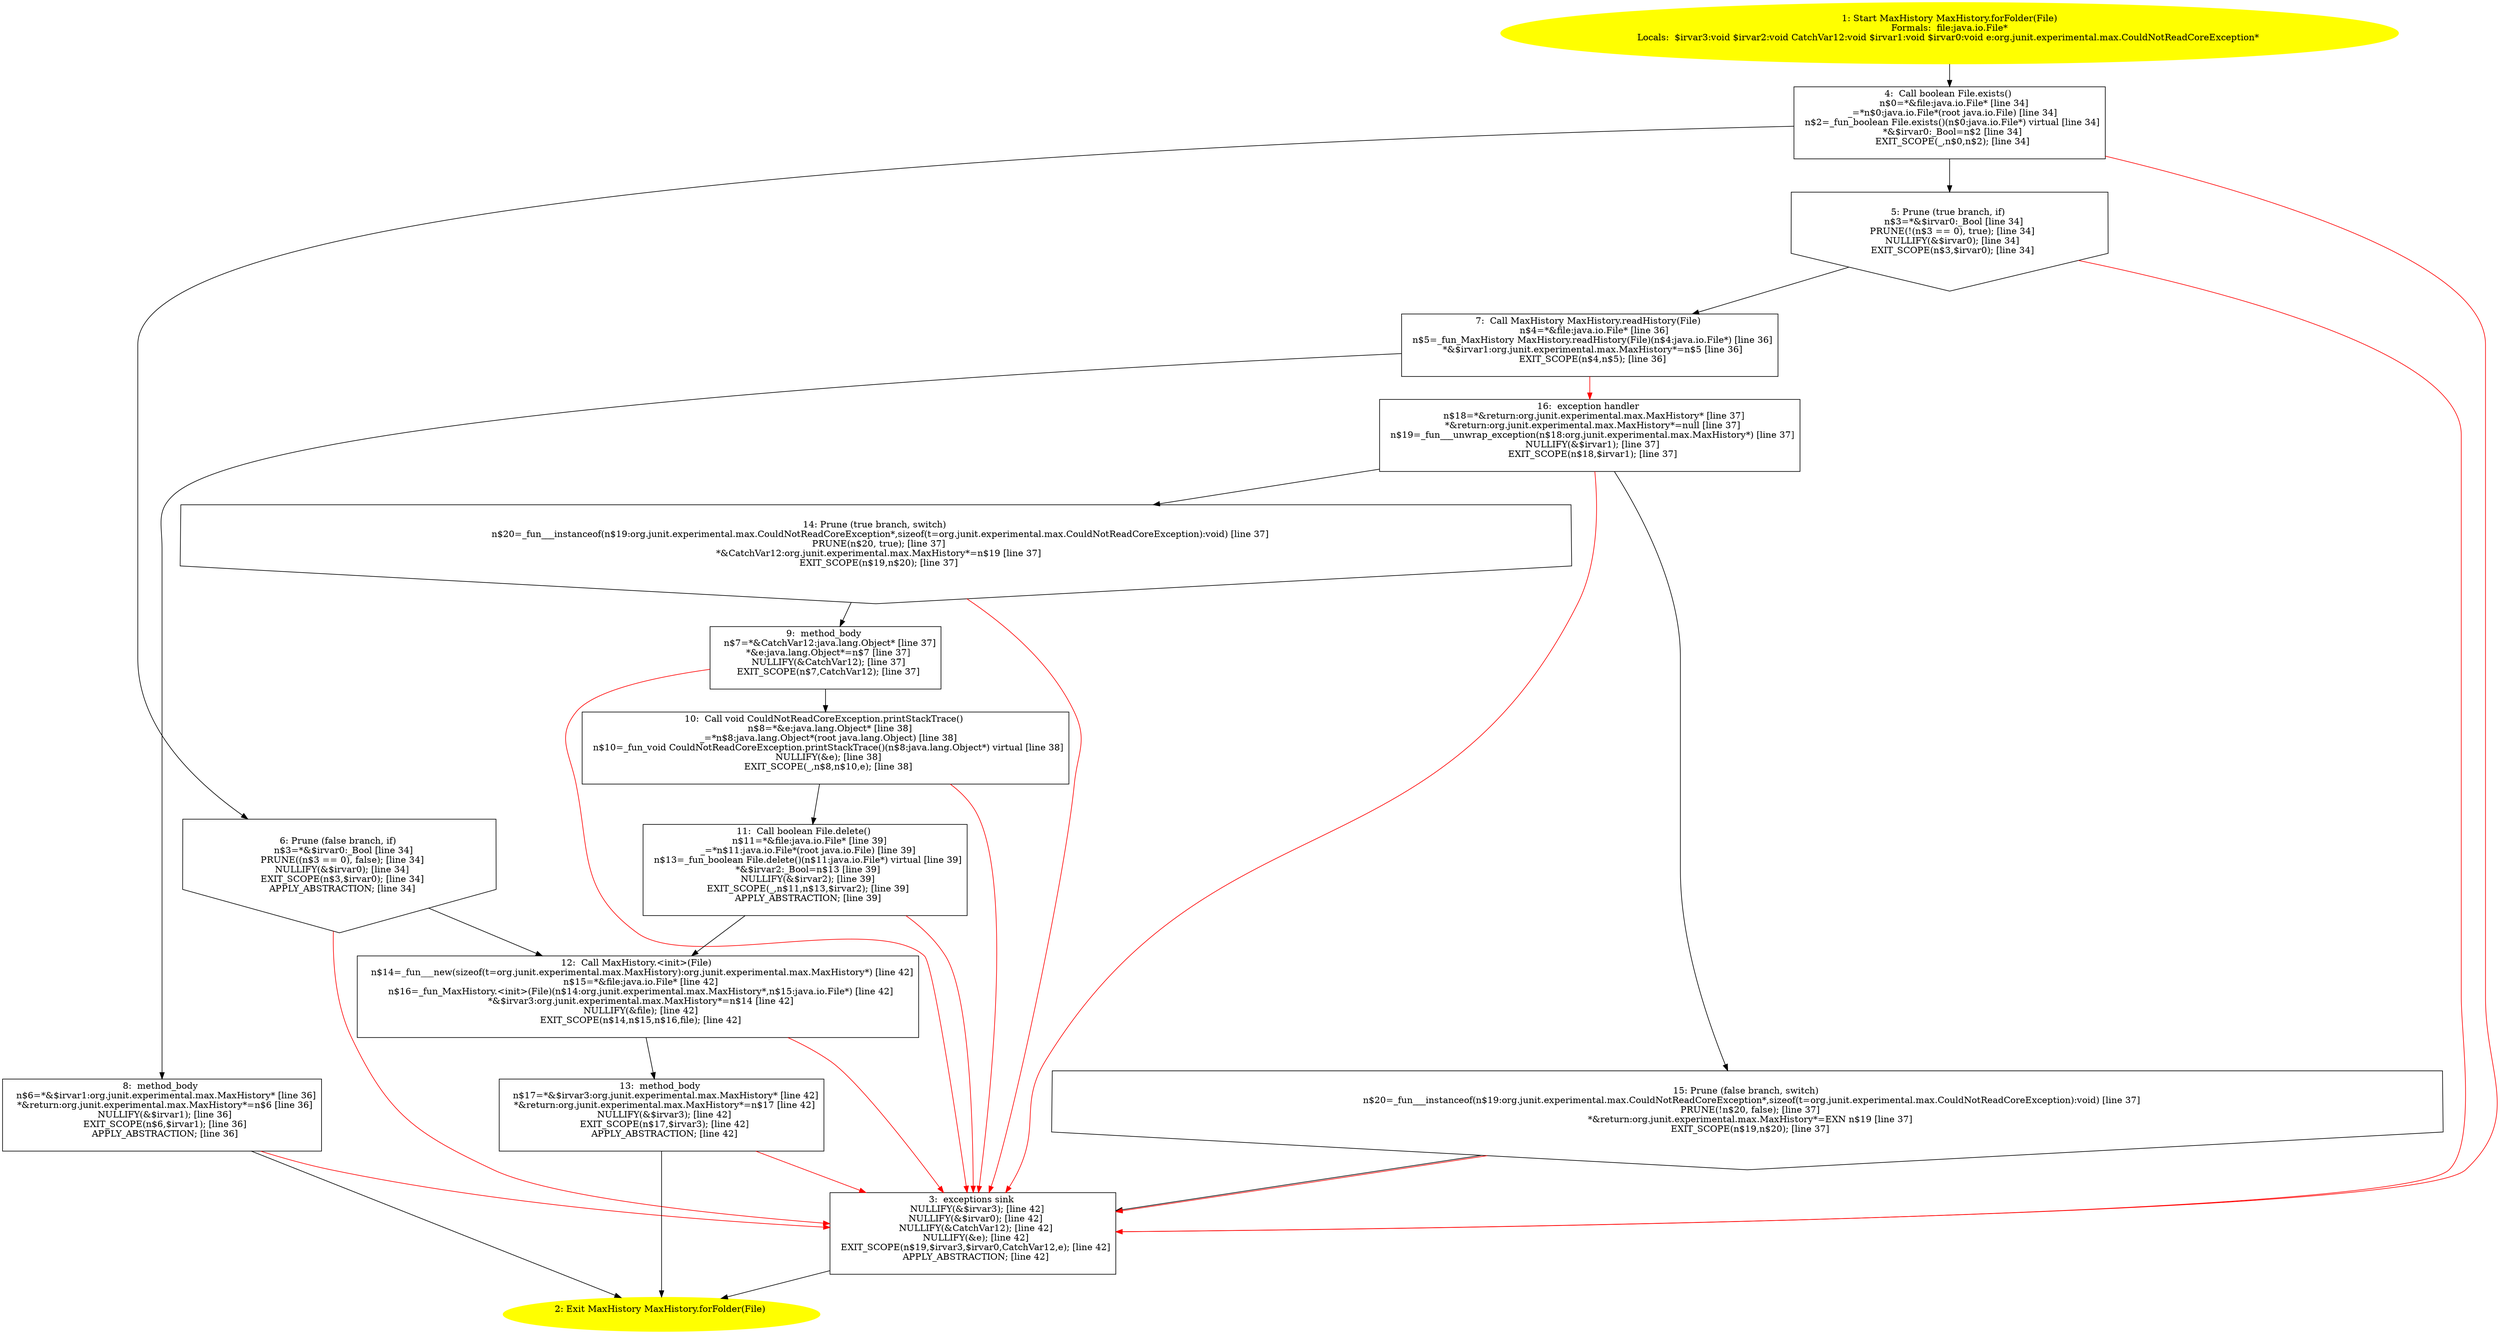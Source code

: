 /* @generated */
digraph cfg {
"org.junit.experimental.max.MaxHistory.forFolder(java.io.File):org.junit.experimental.max.MaxHistory.9617ae3752eb46a3928c7883f8d28f6a_1" [label="1: Start MaxHistory MaxHistory.forFolder(File)\nFormals:  file:java.io.File*\nLocals:  $irvar3:void $irvar2:void CatchVar12:void $irvar1:void $irvar0:void e:org.junit.experimental.max.CouldNotReadCoreException* \n  " color=yellow style=filled]
	

	 "org.junit.experimental.max.MaxHistory.forFolder(java.io.File):org.junit.experimental.max.MaxHistory.9617ae3752eb46a3928c7883f8d28f6a_1" -> "org.junit.experimental.max.MaxHistory.forFolder(java.io.File):org.junit.experimental.max.MaxHistory.9617ae3752eb46a3928c7883f8d28f6a_4" ;
"org.junit.experimental.max.MaxHistory.forFolder(java.io.File):org.junit.experimental.max.MaxHistory.9617ae3752eb46a3928c7883f8d28f6a_2" [label="2: Exit MaxHistory MaxHistory.forFolder(File) \n  " color=yellow style=filled]
	

"org.junit.experimental.max.MaxHistory.forFolder(java.io.File):org.junit.experimental.max.MaxHistory.9617ae3752eb46a3928c7883f8d28f6a_3" [label="3:  exceptions sink \n   NULLIFY(&$irvar3); [line 42]\n  NULLIFY(&$irvar0); [line 42]\n  NULLIFY(&CatchVar12); [line 42]\n  NULLIFY(&e); [line 42]\n  EXIT_SCOPE(n$19,$irvar3,$irvar0,CatchVar12,e); [line 42]\n  APPLY_ABSTRACTION; [line 42]\n " shape="box"]
	

	 "org.junit.experimental.max.MaxHistory.forFolder(java.io.File):org.junit.experimental.max.MaxHistory.9617ae3752eb46a3928c7883f8d28f6a_3" -> "org.junit.experimental.max.MaxHistory.forFolder(java.io.File):org.junit.experimental.max.MaxHistory.9617ae3752eb46a3928c7883f8d28f6a_2" ;
"org.junit.experimental.max.MaxHistory.forFolder(java.io.File):org.junit.experimental.max.MaxHistory.9617ae3752eb46a3928c7883f8d28f6a_4" [label="4:  Call boolean File.exists() \n   n$0=*&file:java.io.File* [line 34]\n  _=*n$0:java.io.File*(root java.io.File) [line 34]\n  n$2=_fun_boolean File.exists()(n$0:java.io.File*) virtual [line 34]\n  *&$irvar0:_Bool=n$2 [line 34]\n  EXIT_SCOPE(_,n$0,n$2); [line 34]\n " shape="box"]
	

	 "org.junit.experimental.max.MaxHistory.forFolder(java.io.File):org.junit.experimental.max.MaxHistory.9617ae3752eb46a3928c7883f8d28f6a_4" -> "org.junit.experimental.max.MaxHistory.forFolder(java.io.File):org.junit.experimental.max.MaxHistory.9617ae3752eb46a3928c7883f8d28f6a_5" ;
	 "org.junit.experimental.max.MaxHistory.forFolder(java.io.File):org.junit.experimental.max.MaxHistory.9617ae3752eb46a3928c7883f8d28f6a_4" -> "org.junit.experimental.max.MaxHistory.forFolder(java.io.File):org.junit.experimental.max.MaxHistory.9617ae3752eb46a3928c7883f8d28f6a_6" ;
	 "org.junit.experimental.max.MaxHistory.forFolder(java.io.File):org.junit.experimental.max.MaxHistory.9617ae3752eb46a3928c7883f8d28f6a_4" -> "org.junit.experimental.max.MaxHistory.forFolder(java.io.File):org.junit.experimental.max.MaxHistory.9617ae3752eb46a3928c7883f8d28f6a_3" [color="red" ];
"org.junit.experimental.max.MaxHistory.forFolder(java.io.File):org.junit.experimental.max.MaxHistory.9617ae3752eb46a3928c7883f8d28f6a_5" [label="5: Prune (true branch, if) \n   n$3=*&$irvar0:_Bool [line 34]\n  PRUNE(!(n$3 == 0), true); [line 34]\n  NULLIFY(&$irvar0); [line 34]\n  EXIT_SCOPE(n$3,$irvar0); [line 34]\n " shape="invhouse"]
	

	 "org.junit.experimental.max.MaxHistory.forFolder(java.io.File):org.junit.experimental.max.MaxHistory.9617ae3752eb46a3928c7883f8d28f6a_5" -> "org.junit.experimental.max.MaxHistory.forFolder(java.io.File):org.junit.experimental.max.MaxHistory.9617ae3752eb46a3928c7883f8d28f6a_7" ;
	 "org.junit.experimental.max.MaxHistory.forFolder(java.io.File):org.junit.experimental.max.MaxHistory.9617ae3752eb46a3928c7883f8d28f6a_5" -> "org.junit.experimental.max.MaxHistory.forFolder(java.io.File):org.junit.experimental.max.MaxHistory.9617ae3752eb46a3928c7883f8d28f6a_3" [color="red" ];
"org.junit.experimental.max.MaxHistory.forFolder(java.io.File):org.junit.experimental.max.MaxHistory.9617ae3752eb46a3928c7883f8d28f6a_6" [label="6: Prune (false branch, if) \n   n$3=*&$irvar0:_Bool [line 34]\n  PRUNE((n$3 == 0), false); [line 34]\n  NULLIFY(&$irvar0); [line 34]\n  EXIT_SCOPE(n$3,$irvar0); [line 34]\n  APPLY_ABSTRACTION; [line 34]\n " shape="invhouse"]
	

	 "org.junit.experimental.max.MaxHistory.forFolder(java.io.File):org.junit.experimental.max.MaxHistory.9617ae3752eb46a3928c7883f8d28f6a_6" -> "org.junit.experimental.max.MaxHistory.forFolder(java.io.File):org.junit.experimental.max.MaxHistory.9617ae3752eb46a3928c7883f8d28f6a_12" ;
	 "org.junit.experimental.max.MaxHistory.forFolder(java.io.File):org.junit.experimental.max.MaxHistory.9617ae3752eb46a3928c7883f8d28f6a_6" -> "org.junit.experimental.max.MaxHistory.forFolder(java.io.File):org.junit.experimental.max.MaxHistory.9617ae3752eb46a3928c7883f8d28f6a_3" [color="red" ];
"org.junit.experimental.max.MaxHistory.forFolder(java.io.File):org.junit.experimental.max.MaxHistory.9617ae3752eb46a3928c7883f8d28f6a_7" [label="7:  Call MaxHistory MaxHistory.readHistory(File) \n   n$4=*&file:java.io.File* [line 36]\n  n$5=_fun_MaxHistory MaxHistory.readHistory(File)(n$4:java.io.File*) [line 36]\n  *&$irvar1:org.junit.experimental.max.MaxHistory*=n$5 [line 36]\n  EXIT_SCOPE(n$4,n$5); [line 36]\n " shape="box"]
	

	 "org.junit.experimental.max.MaxHistory.forFolder(java.io.File):org.junit.experimental.max.MaxHistory.9617ae3752eb46a3928c7883f8d28f6a_7" -> "org.junit.experimental.max.MaxHistory.forFolder(java.io.File):org.junit.experimental.max.MaxHistory.9617ae3752eb46a3928c7883f8d28f6a_8" ;
	 "org.junit.experimental.max.MaxHistory.forFolder(java.io.File):org.junit.experimental.max.MaxHistory.9617ae3752eb46a3928c7883f8d28f6a_7" -> "org.junit.experimental.max.MaxHistory.forFolder(java.io.File):org.junit.experimental.max.MaxHistory.9617ae3752eb46a3928c7883f8d28f6a_16" [color="red" ];
"org.junit.experimental.max.MaxHistory.forFolder(java.io.File):org.junit.experimental.max.MaxHistory.9617ae3752eb46a3928c7883f8d28f6a_8" [label="8:  method_body \n   n$6=*&$irvar1:org.junit.experimental.max.MaxHistory* [line 36]\n  *&return:org.junit.experimental.max.MaxHistory*=n$6 [line 36]\n  NULLIFY(&$irvar1); [line 36]\n  EXIT_SCOPE(n$6,$irvar1); [line 36]\n  APPLY_ABSTRACTION; [line 36]\n " shape="box"]
	

	 "org.junit.experimental.max.MaxHistory.forFolder(java.io.File):org.junit.experimental.max.MaxHistory.9617ae3752eb46a3928c7883f8d28f6a_8" -> "org.junit.experimental.max.MaxHistory.forFolder(java.io.File):org.junit.experimental.max.MaxHistory.9617ae3752eb46a3928c7883f8d28f6a_2" ;
	 "org.junit.experimental.max.MaxHistory.forFolder(java.io.File):org.junit.experimental.max.MaxHistory.9617ae3752eb46a3928c7883f8d28f6a_8" -> "org.junit.experimental.max.MaxHistory.forFolder(java.io.File):org.junit.experimental.max.MaxHistory.9617ae3752eb46a3928c7883f8d28f6a_3" [color="red" ];
"org.junit.experimental.max.MaxHistory.forFolder(java.io.File):org.junit.experimental.max.MaxHistory.9617ae3752eb46a3928c7883f8d28f6a_9" [label="9:  method_body \n   n$7=*&CatchVar12:java.lang.Object* [line 37]\n  *&e:java.lang.Object*=n$7 [line 37]\n  NULLIFY(&CatchVar12); [line 37]\n  EXIT_SCOPE(n$7,CatchVar12); [line 37]\n " shape="box"]
	

	 "org.junit.experimental.max.MaxHistory.forFolder(java.io.File):org.junit.experimental.max.MaxHistory.9617ae3752eb46a3928c7883f8d28f6a_9" -> "org.junit.experimental.max.MaxHistory.forFolder(java.io.File):org.junit.experimental.max.MaxHistory.9617ae3752eb46a3928c7883f8d28f6a_10" ;
	 "org.junit.experimental.max.MaxHistory.forFolder(java.io.File):org.junit.experimental.max.MaxHistory.9617ae3752eb46a3928c7883f8d28f6a_9" -> "org.junit.experimental.max.MaxHistory.forFolder(java.io.File):org.junit.experimental.max.MaxHistory.9617ae3752eb46a3928c7883f8d28f6a_3" [color="red" ];
"org.junit.experimental.max.MaxHistory.forFolder(java.io.File):org.junit.experimental.max.MaxHistory.9617ae3752eb46a3928c7883f8d28f6a_10" [label="10:  Call void CouldNotReadCoreException.printStackTrace() \n   n$8=*&e:java.lang.Object* [line 38]\n  _=*n$8:java.lang.Object*(root java.lang.Object) [line 38]\n  n$10=_fun_void CouldNotReadCoreException.printStackTrace()(n$8:java.lang.Object*) virtual [line 38]\n  NULLIFY(&e); [line 38]\n  EXIT_SCOPE(_,n$8,n$10,e); [line 38]\n " shape="box"]
	

	 "org.junit.experimental.max.MaxHistory.forFolder(java.io.File):org.junit.experimental.max.MaxHistory.9617ae3752eb46a3928c7883f8d28f6a_10" -> "org.junit.experimental.max.MaxHistory.forFolder(java.io.File):org.junit.experimental.max.MaxHistory.9617ae3752eb46a3928c7883f8d28f6a_11" ;
	 "org.junit.experimental.max.MaxHistory.forFolder(java.io.File):org.junit.experimental.max.MaxHistory.9617ae3752eb46a3928c7883f8d28f6a_10" -> "org.junit.experimental.max.MaxHistory.forFolder(java.io.File):org.junit.experimental.max.MaxHistory.9617ae3752eb46a3928c7883f8d28f6a_3" [color="red" ];
"org.junit.experimental.max.MaxHistory.forFolder(java.io.File):org.junit.experimental.max.MaxHistory.9617ae3752eb46a3928c7883f8d28f6a_11" [label="11:  Call boolean File.delete() \n   n$11=*&file:java.io.File* [line 39]\n  _=*n$11:java.io.File*(root java.io.File) [line 39]\n  n$13=_fun_boolean File.delete()(n$11:java.io.File*) virtual [line 39]\n  *&$irvar2:_Bool=n$13 [line 39]\n  NULLIFY(&$irvar2); [line 39]\n  EXIT_SCOPE(_,n$11,n$13,$irvar2); [line 39]\n  APPLY_ABSTRACTION; [line 39]\n " shape="box"]
	

	 "org.junit.experimental.max.MaxHistory.forFolder(java.io.File):org.junit.experimental.max.MaxHistory.9617ae3752eb46a3928c7883f8d28f6a_11" -> "org.junit.experimental.max.MaxHistory.forFolder(java.io.File):org.junit.experimental.max.MaxHistory.9617ae3752eb46a3928c7883f8d28f6a_12" ;
	 "org.junit.experimental.max.MaxHistory.forFolder(java.io.File):org.junit.experimental.max.MaxHistory.9617ae3752eb46a3928c7883f8d28f6a_11" -> "org.junit.experimental.max.MaxHistory.forFolder(java.io.File):org.junit.experimental.max.MaxHistory.9617ae3752eb46a3928c7883f8d28f6a_3" [color="red" ];
"org.junit.experimental.max.MaxHistory.forFolder(java.io.File):org.junit.experimental.max.MaxHistory.9617ae3752eb46a3928c7883f8d28f6a_12" [label="12:  Call MaxHistory.<init>(File) \n   n$14=_fun___new(sizeof(t=org.junit.experimental.max.MaxHistory):org.junit.experimental.max.MaxHistory*) [line 42]\n  n$15=*&file:java.io.File* [line 42]\n  n$16=_fun_MaxHistory.<init>(File)(n$14:org.junit.experimental.max.MaxHistory*,n$15:java.io.File*) [line 42]\n  *&$irvar3:org.junit.experimental.max.MaxHistory*=n$14 [line 42]\n  NULLIFY(&file); [line 42]\n  EXIT_SCOPE(n$14,n$15,n$16,file); [line 42]\n " shape="box"]
	

	 "org.junit.experimental.max.MaxHistory.forFolder(java.io.File):org.junit.experimental.max.MaxHistory.9617ae3752eb46a3928c7883f8d28f6a_12" -> "org.junit.experimental.max.MaxHistory.forFolder(java.io.File):org.junit.experimental.max.MaxHistory.9617ae3752eb46a3928c7883f8d28f6a_13" ;
	 "org.junit.experimental.max.MaxHistory.forFolder(java.io.File):org.junit.experimental.max.MaxHistory.9617ae3752eb46a3928c7883f8d28f6a_12" -> "org.junit.experimental.max.MaxHistory.forFolder(java.io.File):org.junit.experimental.max.MaxHistory.9617ae3752eb46a3928c7883f8d28f6a_3" [color="red" ];
"org.junit.experimental.max.MaxHistory.forFolder(java.io.File):org.junit.experimental.max.MaxHistory.9617ae3752eb46a3928c7883f8d28f6a_13" [label="13:  method_body \n   n$17=*&$irvar3:org.junit.experimental.max.MaxHistory* [line 42]\n  *&return:org.junit.experimental.max.MaxHistory*=n$17 [line 42]\n  NULLIFY(&$irvar3); [line 42]\n  EXIT_SCOPE(n$17,$irvar3); [line 42]\n  APPLY_ABSTRACTION; [line 42]\n " shape="box"]
	

	 "org.junit.experimental.max.MaxHistory.forFolder(java.io.File):org.junit.experimental.max.MaxHistory.9617ae3752eb46a3928c7883f8d28f6a_13" -> "org.junit.experimental.max.MaxHistory.forFolder(java.io.File):org.junit.experimental.max.MaxHistory.9617ae3752eb46a3928c7883f8d28f6a_2" ;
	 "org.junit.experimental.max.MaxHistory.forFolder(java.io.File):org.junit.experimental.max.MaxHistory.9617ae3752eb46a3928c7883f8d28f6a_13" -> "org.junit.experimental.max.MaxHistory.forFolder(java.io.File):org.junit.experimental.max.MaxHistory.9617ae3752eb46a3928c7883f8d28f6a_3" [color="red" ];
"org.junit.experimental.max.MaxHistory.forFolder(java.io.File):org.junit.experimental.max.MaxHistory.9617ae3752eb46a3928c7883f8d28f6a_14" [label="14: Prune (true branch, switch) \n   n$20=_fun___instanceof(n$19:org.junit.experimental.max.CouldNotReadCoreException*,sizeof(t=org.junit.experimental.max.CouldNotReadCoreException):void) [line 37]\n  PRUNE(n$20, true); [line 37]\n  *&CatchVar12:org.junit.experimental.max.MaxHistory*=n$19 [line 37]\n  EXIT_SCOPE(n$19,n$20); [line 37]\n " shape="invhouse"]
	

	 "org.junit.experimental.max.MaxHistory.forFolder(java.io.File):org.junit.experimental.max.MaxHistory.9617ae3752eb46a3928c7883f8d28f6a_14" -> "org.junit.experimental.max.MaxHistory.forFolder(java.io.File):org.junit.experimental.max.MaxHistory.9617ae3752eb46a3928c7883f8d28f6a_9" ;
	 "org.junit.experimental.max.MaxHistory.forFolder(java.io.File):org.junit.experimental.max.MaxHistory.9617ae3752eb46a3928c7883f8d28f6a_14" -> "org.junit.experimental.max.MaxHistory.forFolder(java.io.File):org.junit.experimental.max.MaxHistory.9617ae3752eb46a3928c7883f8d28f6a_3" [color="red" ];
"org.junit.experimental.max.MaxHistory.forFolder(java.io.File):org.junit.experimental.max.MaxHistory.9617ae3752eb46a3928c7883f8d28f6a_15" [label="15: Prune (false branch, switch) \n   n$20=_fun___instanceof(n$19:org.junit.experimental.max.CouldNotReadCoreException*,sizeof(t=org.junit.experimental.max.CouldNotReadCoreException):void) [line 37]\n  PRUNE(!n$20, false); [line 37]\n  *&return:org.junit.experimental.max.MaxHistory*=EXN n$19 [line 37]\n  EXIT_SCOPE(n$19,n$20); [line 37]\n " shape="invhouse"]
	

	 "org.junit.experimental.max.MaxHistory.forFolder(java.io.File):org.junit.experimental.max.MaxHistory.9617ae3752eb46a3928c7883f8d28f6a_15" -> "org.junit.experimental.max.MaxHistory.forFolder(java.io.File):org.junit.experimental.max.MaxHistory.9617ae3752eb46a3928c7883f8d28f6a_3" ;
	 "org.junit.experimental.max.MaxHistory.forFolder(java.io.File):org.junit.experimental.max.MaxHistory.9617ae3752eb46a3928c7883f8d28f6a_15" -> "org.junit.experimental.max.MaxHistory.forFolder(java.io.File):org.junit.experimental.max.MaxHistory.9617ae3752eb46a3928c7883f8d28f6a_3" [color="red" ];
"org.junit.experimental.max.MaxHistory.forFolder(java.io.File):org.junit.experimental.max.MaxHistory.9617ae3752eb46a3928c7883f8d28f6a_16" [label="16:  exception handler \n   n$18=*&return:org.junit.experimental.max.MaxHistory* [line 37]\n  *&return:org.junit.experimental.max.MaxHistory*=null [line 37]\n  n$19=_fun___unwrap_exception(n$18:org.junit.experimental.max.MaxHistory*) [line 37]\n  NULLIFY(&$irvar1); [line 37]\n  EXIT_SCOPE(n$18,$irvar1); [line 37]\n " shape="box"]
	

	 "org.junit.experimental.max.MaxHistory.forFolder(java.io.File):org.junit.experimental.max.MaxHistory.9617ae3752eb46a3928c7883f8d28f6a_16" -> "org.junit.experimental.max.MaxHistory.forFolder(java.io.File):org.junit.experimental.max.MaxHistory.9617ae3752eb46a3928c7883f8d28f6a_14" ;
	 "org.junit.experimental.max.MaxHistory.forFolder(java.io.File):org.junit.experimental.max.MaxHistory.9617ae3752eb46a3928c7883f8d28f6a_16" -> "org.junit.experimental.max.MaxHistory.forFolder(java.io.File):org.junit.experimental.max.MaxHistory.9617ae3752eb46a3928c7883f8d28f6a_15" ;
	 "org.junit.experimental.max.MaxHistory.forFolder(java.io.File):org.junit.experimental.max.MaxHistory.9617ae3752eb46a3928c7883f8d28f6a_16" -> "org.junit.experimental.max.MaxHistory.forFolder(java.io.File):org.junit.experimental.max.MaxHistory.9617ae3752eb46a3928c7883f8d28f6a_3" [color="red" ];
}
